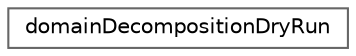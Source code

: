 digraph "Graphical Class Hierarchy"
{
 // LATEX_PDF_SIZE
  bgcolor="transparent";
  edge [fontname=Helvetica,fontsize=10,labelfontname=Helvetica,labelfontsize=10];
  node [fontname=Helvetica,fontsize=10,shape=box,height=0.2,width=0.4];
  rankdir="LR";
  Node0 [id="Node000000",label="domainDecompositionDryRun",height=0.2,width=0.4,color="grey40", fillcolor="white", style="filled",URL="$classFoam_1_1domainDecompositionDryRun.html",tooltip="Testing of domain decomposition for finite-volume meshes."];
}
